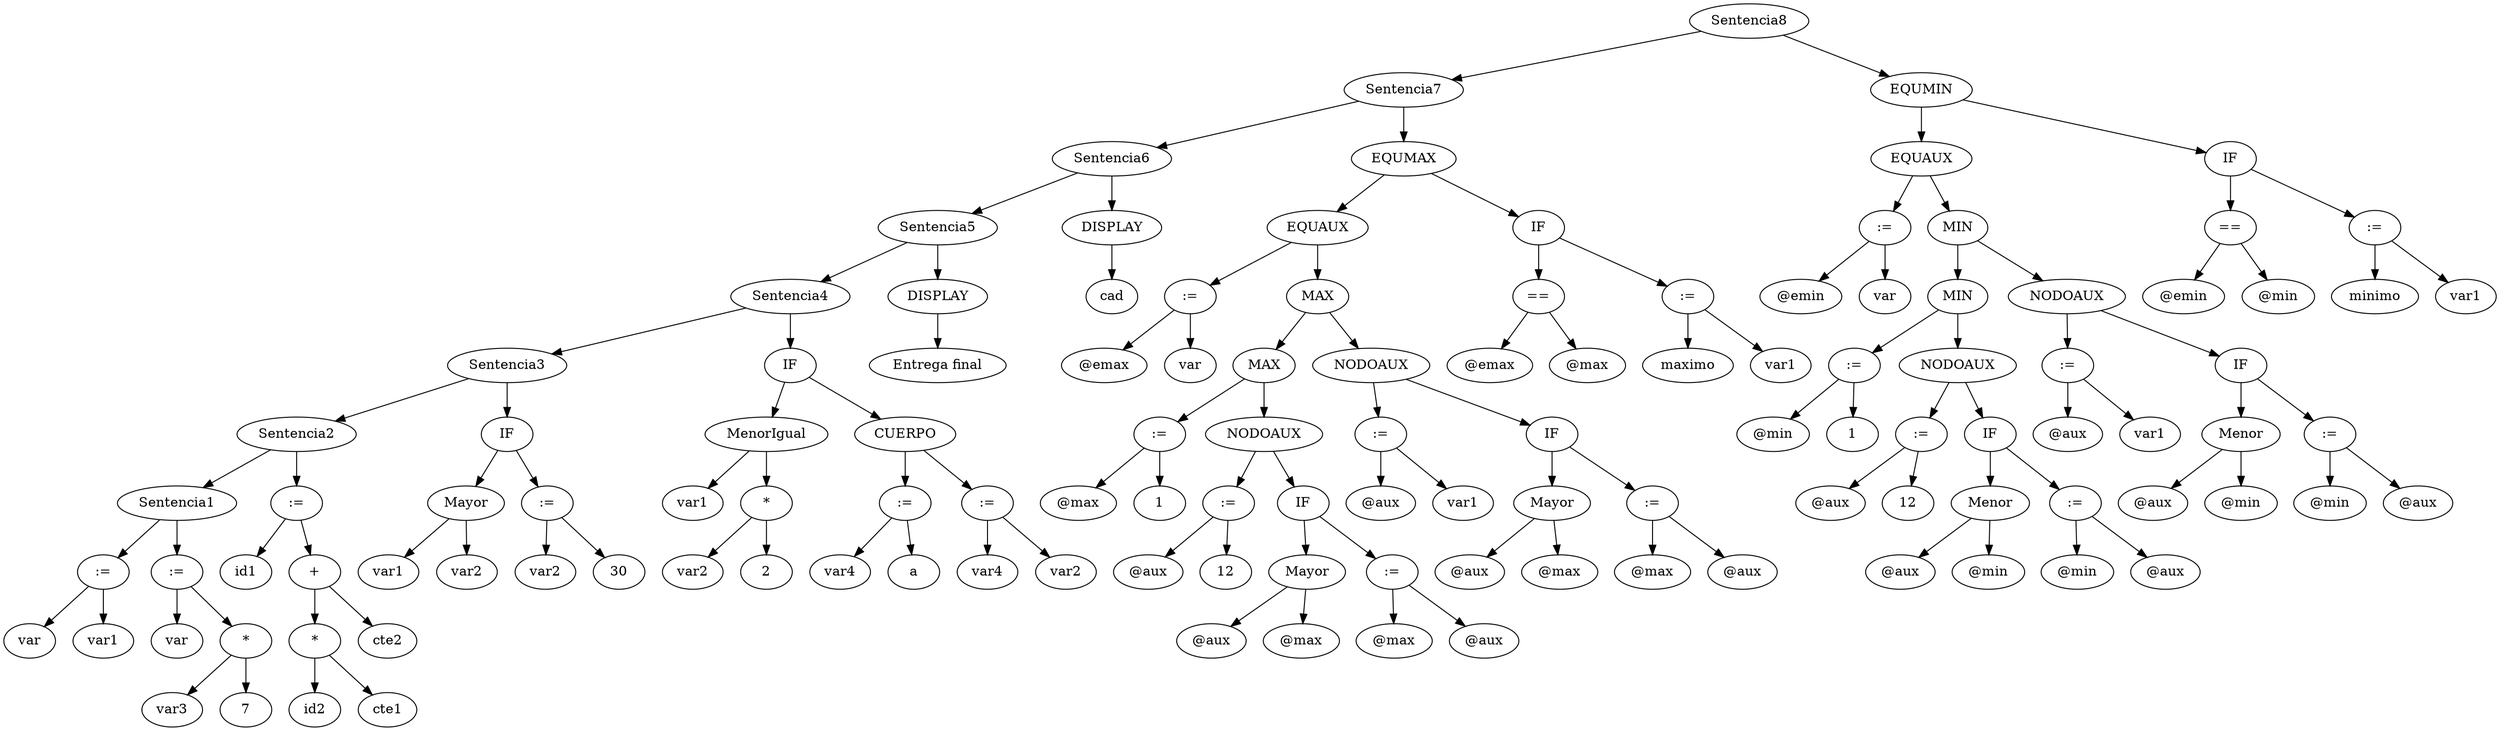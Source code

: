 digraph BST {
x0 [label=<Sentencia8>];
x1 [label=<Sentencia7>];
x0 -> x1;
x3 [label=<Sentencia6>];
x1 -> x3;
x7 [label=<Sentencia5>];
x3 -> x7;
x15 [label=<Sentencia4>];
x7 -> x15;
x31 [label=<Sentencia3>];
x15 -> x31;
x63 [label=<Sentencia2>];
x31 -> x63;
x127 [label=<Sentencia1>];
x63 -> x127;
x255 [label=<:=>];
x127 -> x255;
x511 [label=<var>];
x255 -> x511;
x512 [label=<var1>];
x255 -> x512;
x256 [label=<:=>];
x127 -> x256;
x513 [label=<var>];
x256 -> x513;
x514 [label=<*>];
x256 -> x514;
x1029 [label=<var3>];
x514 -> x1029;
x1030 [label=<7>];
x514 -> x1030;
x128 [label=<:=>];
x63 -> x128;
x257 [label=<id1>];
x128 -> x257;
x258 [label=<+>];
x128 -> x258;
x517 [label=<*>];
x258 -> x517;
x1035 [label=<id2>];
x517 -> x1035;
x1036 [label=<cte1>];
x517 -> x1036;
x518 [label=<cte2>];
x258 -> x518;
x64 [label=<IF>];
x31 -> x64;
x129 [label=<Mayor>];
x64 -> x129;
x259 [label=<var1>];
x129 -> x259;
x260 [label=<var2>];
x129 -> x260;
x130 [label=<:=>];
x64 -> x130;
x261 [label=<var2>];
x130 -> x261;
x262 [label=<30>];
x130 -> x262;
x32 [label=<IF>];
x15 -> x32;
x65 [label=<MenorIgual>];
x32 -> x65;
x131 [label=<var1>];
x65 -> x131;
x132 [label=<*>];
x65 -> x132;
x265 [label=<var2>];
x132 -> x265;
x266 [label=<2>];
x132 -> x266;
x66 [label=<CUERPO>];
x32 -> x66;
x133 [label=<:=>];
x66 -> x133;
x267 [label=<var4>];
x133 -> x267;
x268 [label=<a>];
x133 -> x268;
x134 [label=<:=>];
x66 -> x134;
x269 [label=<var4>];
x134 -> x269;
x270 [label=<var2>];
x134 -> x270;
x16 [label=<DISPLAY>];
x7 -> x16;
x33 [label=<Entrega final>];
x16 -> x33;
x8 [label=<DISPLAY>];
x3 -> x8;
x17 [label=<cad>];
x8 -> x17;
x4 [label=<EQUMAX>];
x1 -> x4;
x9 [label=<EQUAUX>];
x4 -> x9;
x19 [label=<:=>];
x9 -> x19;
x39 [label=<@emax>];
x19 -> x39;
x40 [label=<var>];
x19 -> x40;
x20 [label=<MAX>];
x9 -> x20;
x41 [label=<MAX>];
x20 -> x41;
x83 [label=<:=>];
x41 -> x83;
x167 [label=<@max>];
x83 -> x167;
x168 [label=<1>];
x83 -> x168;
x84 [label=<NODOAUX>];
x41 -> x84;
x169 [label=<:=>];
x84 -> x169;
x339 [label=<@aux>];
x169 -> x339;
x340 [label=<12>];
x169 -> x340;
x170 [label=<IF>];
x84 -> x170;
x341 [label=<Mayor>];
x170 -> x341;
x683 [label=<@aux>];
x341 -> x683;
x684 [label=<@max>];
x341 -> x684;
x342 [label=<:=>];
x170 -> x342;
x685 [label=<@max>];
x342 -> x685;
x686 [label=<@aux>];
x342 -> x686;
x42 [label=<NODOAUX>];
x20 -> x42;
x85 [label=<:=>];
x42 -> x85;
x171 [label=<@aux>];
x85 -> x171;
x172 [label=<var1>];
x85 -> x172;
x86 [label=<IF>];
x42 -> x86;
x173 [label=<Mayor>];
x86 -> x173;
x347 [label=<@aux>];
x173 -> x347;
x348 [label=<@max>];
x173 -> x348;
x174 [label=<:=>];
x86 -> x174;
x349 [label=<@max>];
x174 -> x349;
x350 [label=<@aux>];
x174 -> x350;
x10 [label=<IF>];
x4 -> x10;
x21 [label=<==>];
x10 -> x21;
x43 [label=<@emax>];
x21 -> x43;
x44 [label=<@max>];
x21 -> x44;
x22 [label=<:=>];
x10 -> x22;
x45 [label=<maximo>];
x22 -> x45;
x46 [label=<var1>];
x22 -> x46;
x2 [label=<EQUMIN>];
x0 -> x2;
x5 [label=<EQUAUX>];
x2 -> x5;
x11 [label=<:=>];
x5 -> x11;
x23 [label=<@emin>];
x11 -> x23;
x24 [label=<var>];
x11 -> x24;
x12 [label=<MIN>];
x5 -> x12;
x25 [label=<MIN>];
x12 -> x25;
x51 [label=<:=>];
x25 -> x51;
x103 [label=<@min>];
x51 -> x103;
x104 [label=<1>];
x51 -> x104;
x52 [label=<NODOAUX>];
x25 -> x52;
x105 [label=<:=>];
x52 -> x105;
x211 [label=<@aux>];
x105 -> x211;
x212 [label=<12>];
x105 -> x212;
x106 [label=<IF>];
x52 -> x106;
x213 [label=<Menor>];
x106 -> x213;
x427 [label=<@aux>];
x213 -> x427;
x428 [label=<@min>];
x213 -> x428;
x214 [label=<:=>];
x106 -> x214;
x429 [label=<@min>];
x214 -> x429;
x430 [label=<@aux>];
x214 -> x430;
x26 [label=<NODOAUX>];
x12 -> x26;
x53 [label=<:=>];
x26 -> x53;
x107 [label=<@aux>];
x53 -> x107;
x108 [label=<var1>];
x53 -> x108;
x54 [label=<IF>];
x26 -> x54;
x109 [label=<Menor>];
x54 -> x109;
x219 [label=<@aux>];
x109 -> x219;
x220 [label=<@min>];
x109 -> x220;
x110 [label=<:=>];
x54 -> x110;
x221 [label=<@min>];
x110 -> x221;
x222 [label=<@aux>];
x110 -> x222;
x6 [label=<IF>];
x2 -> x6;
x13 [label=<==>];
x6 -> x13;
x27 [label=<@emin>];
x13 -> x27;
x28 [label=<@min>];
x13 -> x28;
x14 [label=<:=>];
x6 -> x14;
x29 [label=<minimo>];
x14 -> x29;
x30 [label=<var1>];
x14 -> x30;
}